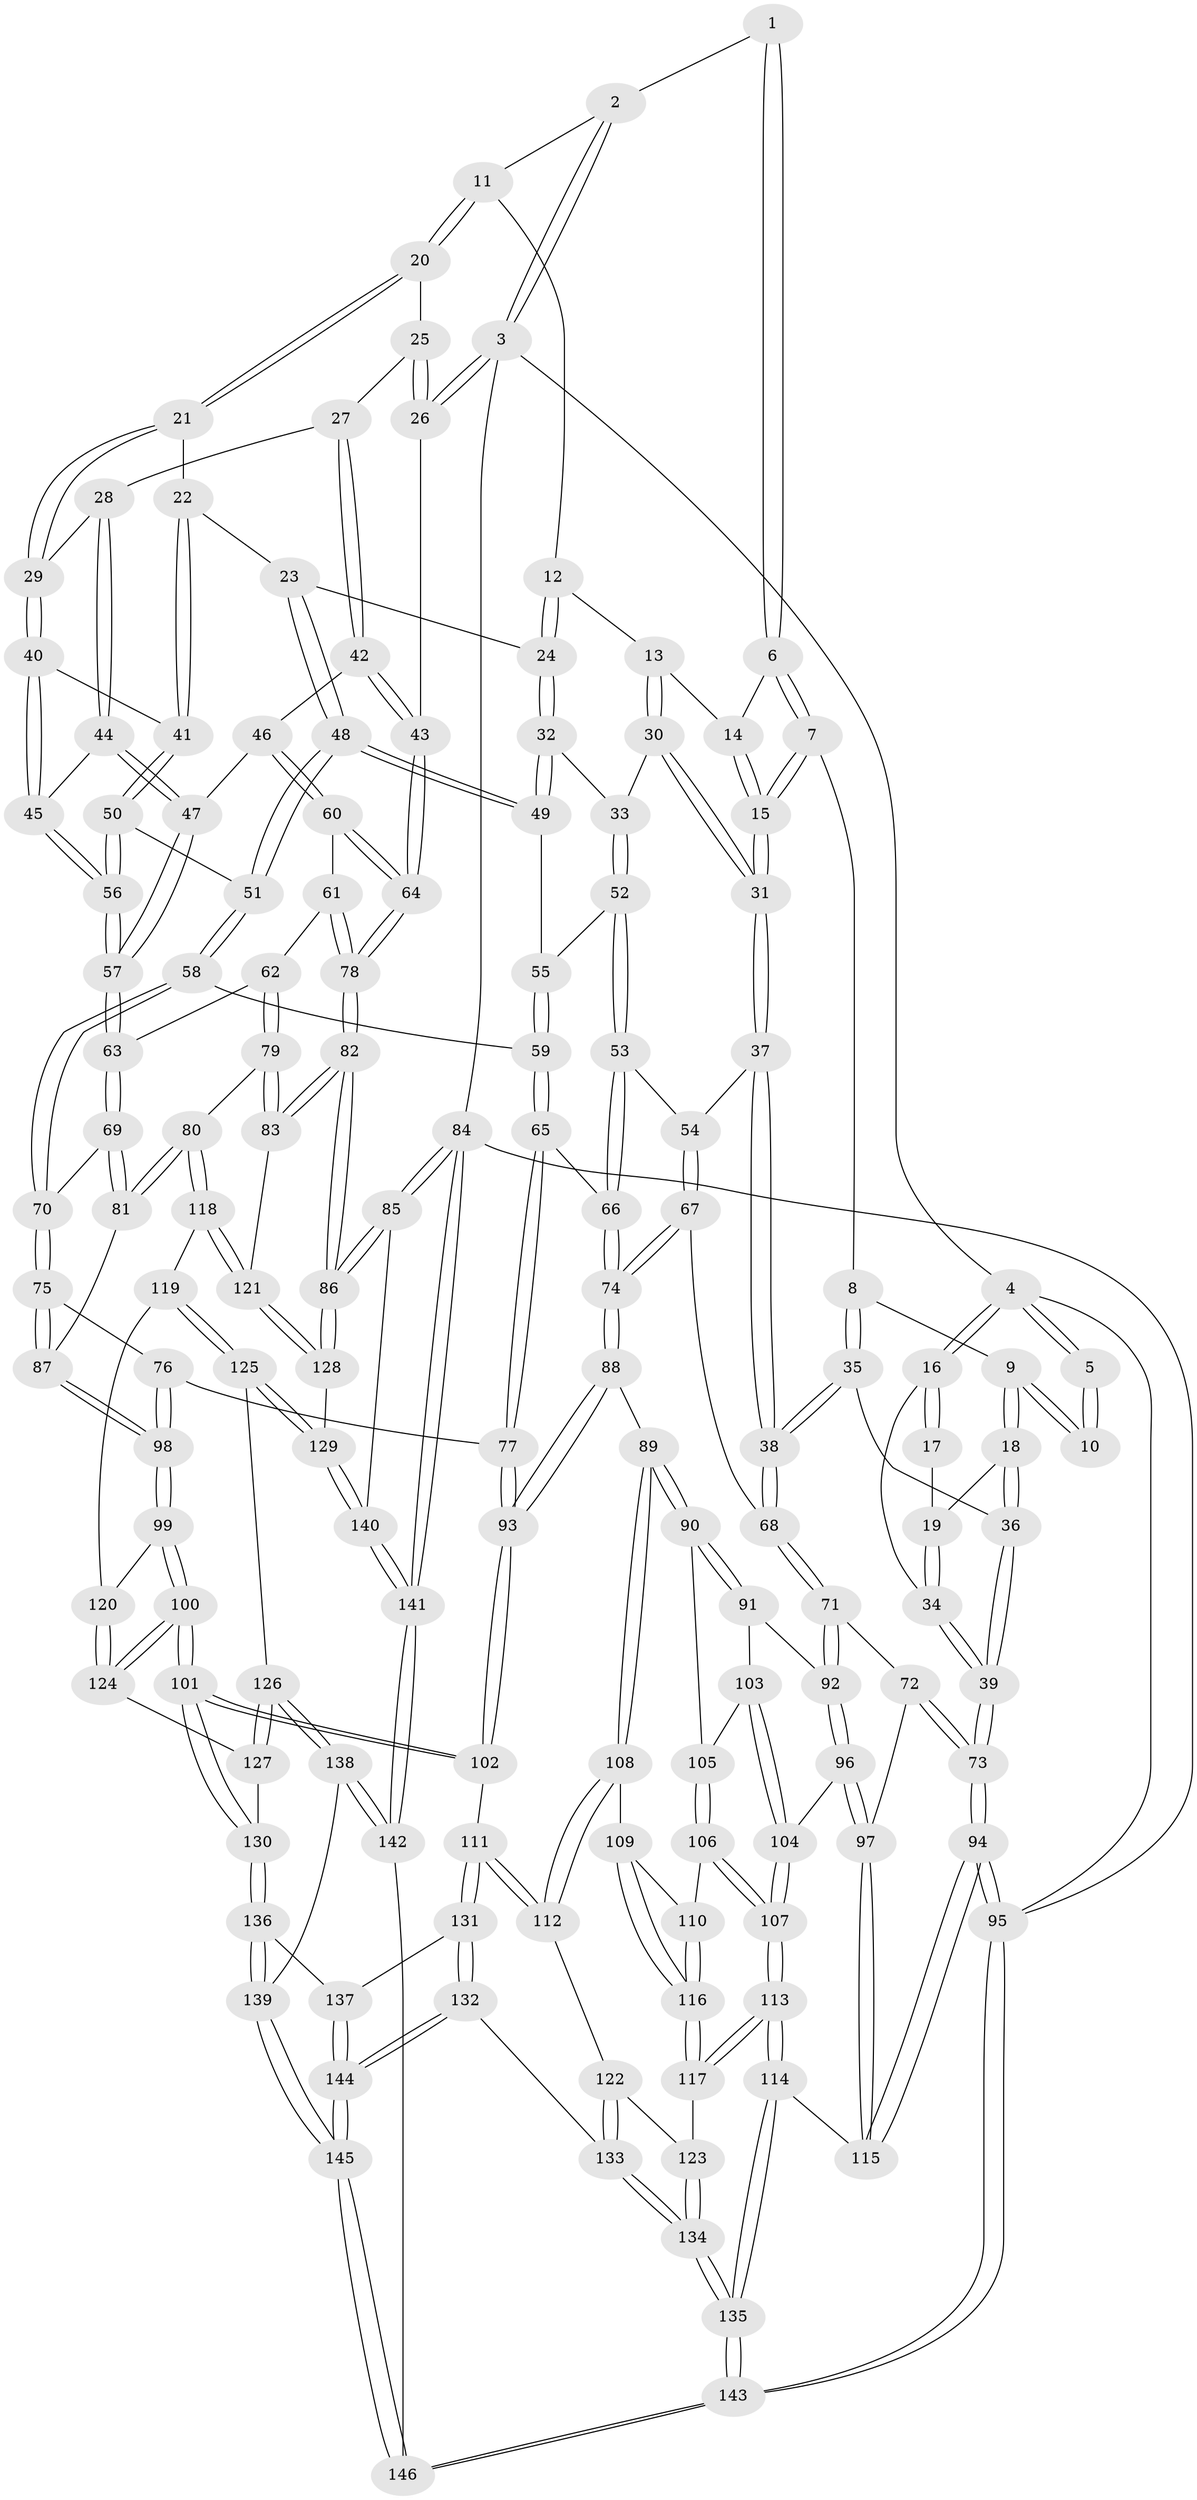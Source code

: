 // coarse degree distribution, {4: 0.3333333333333333, 8: 0.00980392156862745, 2: 0.00980392156862745, 5: 0.39215686274509803, 3: 0.0784313725490196, 7: 0.0196078431372549, 6: 0.1568627450980392}
// Generated by graph-tools (version 1.1) at 2025/21/03/04/25 18:21:12]
// undirected, 146 vertices, 362 edges
graph export_dot {
graph [start="1"]
  node [color=gray90,style=filled];
  1 [pos="+0.3396959106016298+0"];
  2 [pos="+0.6182268671663278+0"];
  3 [pos="+1+0"];
  4 [pos="+0+0"];
  5 [pos="+0.2726167065145217+0"];
  6 [pos="+0.36248614305557614+0"];
  7 [pos="+0.21939445263268326+0.1798492986644788"];
  8 [pos="+0.18758027366269228+0.16686617205871462"];
  9 [pos="+0.16163153152467874+0.15164340569236254"];
  10 [pos="+0.13221104924434318+0.09061757093818197"];
  11 [pos="+0.6321274674218125+0.10227540304827624"];
  12 [pos="+0.613387636811455+0.11308932510461107"];
  13 [pos="+0.46051403528061585+0.1414472824699011"];
  14 [pos="+0.3979979256277062+0.07329549215275001"];
  15 [pos="+0.2751292834146979+0.24275368191367952"];
  16 [pos="+0+0"];
  17 [pos="+0.038205151305016095+0.08952826156637694"];
  18 [pos="+0.08425414801147002+0.2266532697732331"];
  19 [pos="+0.03162612100932254+0.19945045789900304"];
  20 [pos="+0.6535205729160661+0.11738796669006703"];
  21 [pos="+0.6726101810674747+0.22452565472504957"];
  22 [pos="+0.6695473988337548+0.23522599485474935"];
  23 [pos="+0.6106645941052377+0.2782879403895381"];
  24 [pos="+0.5661494905648323+0.24888762903832612"];
  25 [pos="+0.7536926755257694+0.12868259967194956"];
  26 [pos="+1+0"];
  27 [pos="+0.8084902755669622+0.2202874660586437"];
  28 [pos="+0.7977770842211744+0.24254566161966903"];
  29 [pos="+0.7641774031740295+0.2492877716812759"];
  30 [pos="+0.4466093649075553+0.23419999291249696"];
  31 [pos="+0.28631980866712226+0.27206359033906174"];
  32 [pos="+0.5206702286147256+0.2656102534849079"];
  33 [pos="+0.46079467970891813+0.25229470800344694"];
  34 [pos="+0+0.289191352558843"];
  35 [pos="+0.10828616819370805+0.369008572665292"];
  36 [pos="+0.07735977965348284+0.3592280223706167"];
  37 [pos="+0.28565373606356725+0.2747597826232222"];
  38 [pos="+0.16917557115422754+0.39582441068755264"];
  39 [pos="+0+0.4080709810576221"];
  40 [pos="+0.7071797146543704+0.3033547705215258"];
  41 [pos="+0.6967796383322348+0.3047613119885713"];
  42 [pos="+0.9735684634185346+0.19009733193176687"];
  43 [pos="+1+0"];
  44 [pos="+0.8034990034973577+0.27750455020111015"];
  45 [pos="+0.762628582424042+0.32868294577787116"];
  46 [pos="+0.9067704414412032+0.3336967428218693"];
  47 [pos="+0.849750044287182+0.3270538923426529"];
  48 [pos="+0.6198555476384129+0.35237198718853446"];
  49 [pos="+0.5573103661804013+0.34752602002421923"];
  50 [pos="+0.6581291129636032+0.36116214728085483"];
  51 [pos="+0.6392067067560917+0.3683200075110599"];
  52 [pos="+0.4530736919032613+0.34848124707946493"];
  53 [pos="+0.41840540327900305+0.40722915954967587"];
  54 [pos="+0.36196822347576296+0.3663340623764646"];
  55 [pos="+0.5458875872708984+0.35573055303782775"];
  56 [pos="+0.7651844954474916+0.3941061291032062"];
  57 [pos="+0.7800711139686618+0.4113793328011263"];
  58 [pos="+0.6319809650932248+0.4172085310961962"];
  59 [pos="+0.5152313209424211+0.45398796233000777"];
  60 [pos="+0.9270302318126966+0.3876593622137888"];
  61 [pos="+0.8922653415921425+0.45083377250220386"];
  62 [pos="+0.8750187978968804+0.46142166658561856"];
  63 [pos="+0.7898410778702311+0.4479595884287918"];
  64 [pos="+1+0.39766695129453616"];
  65 [pos="+0.4958224932797176+0.4708332920771792"];
  66 [pos="+0.42952767089151894+0.4621200079277105"];
  67 [pos="+0.25167863240589206+0.4602853839040863"];
  68 [pos="+0.18781561767326627+0.4443881944168041"];
  69 [pos="+0.7657142602993928+0.4741315801187493"];
  70 [pos="+0.6645528548079228+0.48753168286719073"];
  71 [pos="+0.16919715819192577+0.5086935299765559"];
  72 [pos="+0.062475417150429265+0.5207185444517388"];
  73 [pos="+0+0.4632931542539494"];
  74 [pos="+0.37881317434754375+0.5175144894171501"];
  75 [pos="+0.6398835527685119+0.5329755505668321"];
  76 [pos="+0.5973088602396435+0.5496702401771687"];
  77 [pos="+0.550206764108695+0.5340644666324011"];
  78 [pos="+1+0.6115115845453357"];
  79 [pos="+0.8915133366070014+0.6200009106851672"];
  80 [pos="+0.7866026754762497+0.6384864557576544"];
  81 [pos="+0.7838949645162654+0.6351101395304612"];
  82 [pos="+1+0.7048624734701642"];
  83 [pos="+0.940356672880125+0.6384278679894342"];
  84 [pos="+1+1"];
  85 [pos="+1+0.8667040373013283"];
  86 [pos="+1+0.7250315777858792"];
  87 [pos="+0.7006669469693358+0.6006925841590488"];
  88 [pos="+0.3723966713605723+0.6005157755210231"];
  89 [pos="+0.32084648344236505+0.6238932382781757"];
  90 [pos="+0.25445706911290883+0.6064701621564932"];
  91 [pos="+0.21861917523089985+0.5864062677133515"];
  92 [pos="+0.17076674608870804+0.5418562946208015"];
  93 [pos="+0.4491083957767079+0.6689069484203141"];
  94 [pos="+0+0.6720548777989004"];
  95 [pos="+0+1"];
  96 [pos="+0.08860931516185393+0.6446773092807588"];
  97 [pos="+0.06333675827530812+0.6479580266282488"];
  98 [pos="+0.5863449716456302+0.6900015032718061"];
  99 [pos="+0.5823608403681019+0.7008119362881043"];
  100 [pos="+0.5379977947370785+0.7253511704340736"];
  101 [pos="+0.5062590218804585+0.742292768459669"];
  102 [pos="+0.48426648037072834+0.7319480032104297"];
  103 [pos="+0.1919069110487368+0.6522560369840725"];
  104 [pos="+0.09903796254277931+0.6536181030405327"];
  105 [pos="+0.20813020126378085+0.683427522826932"];
  106 [pos="+0.20762885066720022+0.6995076563524144"];
  107 [pos="+0.15921533351430314+0.7247235163442683"];
  108 [pos="+0.28483289023558883+0.7059852768980768"];
  109 [pos="+0.2830213445154661+0.7063290071000278"];
  110 [pos="+0.2202872574914755+0.702315563925469"];
  111 [pos="+0.37396879343417616+0.7926742860259938"];
  112 [pos="+0.3229388998464217+0.7852256384880745"];
  113 [pos="+0.15673304153809767+0.7918743969192312"];
  114 [pos="+0.11721802794585598+0.8363418765262396"];
  115 [pos="+0+0.6876307285674625"];
  116 [pos="+0.22955309223453974+0.7637233354107822"];
  117 [pos="+0.21350824674001184+0.7925464758539023"];
  118 [pos="+0.7774040953066507+0.6626636758186275"];
  119 [pos="+0.714433427924726+0.7255501177719749"];
  120 [pos="+0.6793999350682774+0.7247442514999953"];
  121 [pos="+0.8393818614147924+0.775050271697307"];
  122 [pos="+0.2943835315830173+0.8057537946228698"];
  123 [pos="+0.2673628644664476+0.8148577607656267"];
  124 [pos="+0.6548097862594624+0.794576379964754"];
  125 [pos="+0.7413770713284098+0.8316570701659868"];
  126 [pos="+0.6947726074988682+0.8527814544542771"];
  127 [pos="+0.6507338724753217+0.8121916452117354"];
  128 [pos="+0.8441595642534828+0.7929293510786218"];
  129 [pos="+0.8063090422176074+0.8604654443052119"];
  130 [pos="+0.5245586394770619+0.7990044495511579"];
  131 [pos="+0.37430780425038557+0.8212185699434684"];
  132 [pos="+0.35809378744016745+0.9195164900159016"];
  133 [pos="+0.32153661751563756+0.9228918505088561"];
  134 [pos="+0.220601750813829+0.9627579598377733"];
  135 [pos="+0.12503240349355935+1"];
  136 [pos="+0.5268930051087541+0.8196588330732709"];
  137 [pos="+0.4546737118420162+0.9045651202924843"];
  138 [pos="+0.6365727261024313+0.9203793738037878"];
  139 [pos="+0.5735564800778402+0.8844084665353407"];
  140 [pos="+0.8092214913778001+0.8668302996073143"];
  141 [pos="+0.818097044922177+1"];
  142 [pos="+0.7517723994492932+1"];
  143 [pos="+0+1"];
  144 [pos="+0.42305947399644983+0.9609837852946568"];
  145 [pos="+0.4575361841739421+1"];
  146 [pos="+0.47322354614187534+1"];
  1 -- 2;
  1 -- 6;
  1 -- 6;
  2 -- 3;
  2 -- 3;
  2 -- 11;
  3 -- 4;
  3 -- 26;
  3 -- 26;
  3 -- 84;
  4 -- 5;
  4 -- 5;
  4 -- 16;
  4 -- 16;
  4 -- 95;
  5 -- 10;
  5 -- 10;
  6 -- 7;
  6 -- 7;
  6 -- 14;
  7 -- 8;
  7 -- 15;
  7 -- 15;
  8 -- 9;
  8 -- 35;
  8 -- 35;
  9 -- 10;
  9 -- 10;
  9 -- 18;
  9 -- 18;
  11 -- 12;
  11 -- 20;
  11 -- 20;
  12 -- 13;
  12 -- 24;
  12 -- 24;
  13 -- 14;
  13 -- 30;
  13 -- 30;
  14 -- 15;
  14 -- 15;
  15 -- 31;
  15 -- 31;
  16 -- 17;
  16 -- 17;
  16 -- 34;
  17 -- 19;
  18 -- 19;
  18 -- 36;
  18 -- 36;
  19 -- 34;
  19 -- 34;
  20 -- 21;
  20 -- 21;
  20 -- 25;
  21 -- 22;
  21 -- 29;
  21 -- 29;
  22 -- 23;
  22 -- 41;
  22 -- 41;
  23 -- 24;
  23 -- 48;
  23 -- 48;
  24 -- 32;
  24 -- 32;
  25 -- 26;
  25 -- 26;
  25 -- 27;
  26 -- 43;
  27 -- 28;
  27 -- 42;
  27 -- 42;
  28 -- 29;
  28 -- 44;
  28 -- 44;
  29 -- 40;
  29 -- 40;
  30 -- 31;
  30 -- 31;
  30 -- 33;
  31 -- 37;
  31 -- 37;
  32 -- 33;
  32 -- 49;
  32 -- 49;
  33 -- 52;
  33 -- 52;
  34 -- 39;
  34 -- 39;
  35 -- 36;
  35 -- 38;
  35 -- 38;
  36 -- 39;
  36 -- 39;
  37 -- 38;
  37 -- 38;
  37 -- 54;
  38 -- 68;
  38 -- 68;
  39 -- 73;
  39 -- 73;
  40 -- 41;
  40 -- 45;
  40 -- 45;
  41 -- 50;
  41 -- 50;
  42 -- 43;
  42 -- 43;
  42 -- 46;
  43 -- 64;
  43 -- 64;
  44 -- 45;
  44 -- 47;
  44 -- 47;
  45 -- 56;
  45 -- 56;
  46 -- 47;
  46 -- 60;
  46 -- 60;
  47 -- 57;
  47 -- 57;
  48 -- 49;
  48 -- 49;
  48 -- 51;
  48 -- 51;
  49 -- 55;
  50 -- 51;
  50 -- 56;
  50 -- 56;
  51 -- 58;
  51 -- 58;
  52 -- 53;
  52 -- 53;
  52 -- 55;
  53 -- 54;
  53 -- 66;
  53 -- 66;
  54 -- 67;
  54 -- 67;
  55 -- 59;
  55 -- 59;
  56 -- 57;
  56 -- 57;
  57 -- 63;
  57 -- 63;
  58 -- 59;
  58 -- 70;
  58 -- 70;
  59 -- 65;
  59 -- 65;
  60 -- 61;
  60 -- 64;
  60 -- 64;
  61 -- 62;
  61 -- 78;
  61 -- 78;
  62 -- 63;
  62 -- 79;
  62 -- 79;
  63 -- 69;
  63 -- 69;
  64 -- 78;
  64 -- 78;
  65 -- 66;
  65 -- 77;
  65 -- 77;
  66 -- 74;
  66 -- 74;
  67 -- 68;
  67 -- 74;
  67 -- 74;
  68 -- 71;
  68 -- 71;
  69 -- 70;
  69 -- 81;
  69 -- 81;
  70 -- 75;
  70 -- 75;
  71 -- 72;
  71 -- 92;
  71 -- 92;
  72 -- 73;
  72 -- 73;
  72 -- 97;
  73 -- 94;
  73 -- 94;
  74 -- 88;
  74 -- 88;
  75 -- 76;
  75 -- 87;
  75 -- 87;
  76 -- 77;
  76 -- 98;
  76 -- 98;
  77 -- 93;
  77 -- 93;
  78 -- 82;
  78 -- 82;
  79 -- 80;
  79 -- 83;
  79 -- 83;
  80 -- 81;
  80 -- 81;
  80 -- 118;
  80 -- 118;
  81 -- 87;
  82 -- 83;
  82 -- 83;
  82 -- 86;
  82 -- 86;
  83 -- 121;
  84 -- 85;
  84 -- 85;
  84 -- 141;
  84 -- 141;
  84 -- 95;
  85 -- 86;
  85 -- 86;
  85 -- 140;
  86 -- 128;
  86 -- 128;
  87 -- 98;
  87 -- 98;
  88 -- 89;
  88 -- 93;
  88 -- 93;
  89 -- 90;
  89 -- 90;
  89 -- 108;
  89 -- 108;
  90 -- 91;
  90 -- 91;
  90 -- 105;
  91 -- 92;
  91 -- 103;
  92 -- 96;
  92 -- 96;
  93 -- 102;
  93 -- 102;
  94 -- 95;
  94 -- 95;
  94 -- 115;
  94 -- 115;
  95 -- 143;
  95 -- 143;
  96 -- 97;
  96 -- 97;
  96 -- 104;
  97 -- 115;
  97 -- 115;
  98 -- 99;
  98 -- 99;
  99 -- 100;
  99 -- 100;
  99 -- 120;
  100 -- 101;
  100 -- 101;
  100 -- 124;
  100 -- 124;
  101 -- 102;
  101 -- 102;
  101 -- 130;
  101 -- 130;
  102 -- 111;
  103 -- 104;
  103 -- 104;
  103 -- 105;
  104 -- 107;
  104 -- 107;
  105 -- 106;
  105 -- 106;
  106 -- 107;
  106 -- 107;
  106 -- 110;
  107 -- 113;
  107 -- 113;
  108 -- 109;
  108 -- 112;
  108 -- 112;
  109 -- 110;
  109 -- 116;
  109 -- 116;
  110 -- 116;
  110 -- 116;
  111 -- 112;
  111 -- 112;
  111 -- 131;
  111 -- 131;
  112 -- 122;
  113 -- 114;
  113 -- 114;
  113 -- 117;
  113 -- 117;
  114 -- 115;
  114 -- 135;
  114 -- 135;
  116 -- 117;
  116 -- 117;
  117 -- 123;
  118 -- 119;
  118 -- 121;
  118 -- 121;
  119 -- 120;
  119 -- 125;
  119 -- 125;
  120 -- 124;
  120 -- 124;
  121 -- 128;
  121 -- 128;
  122 -- 123;
  122 -- 133;
  122 -- 133;
  123 -- 134;
  123 -- 134;
  124 -- 127;
  125 -- 126;
  125 -- 129;
  125 -- 129;
  126 -- 127;
  126 -- 127;
  126 -- 138;
  126 -- 138;
  127 -- 130;
  128 -- 129;
  129 -- 140;
  129 -- 140;
  130 -- 136;
  130 -- 136;
  131 -- 132;
  131 -- 132;
  131 -- 137;
  132 -- 133;
  132 -- 144;
  132 -- 144;
  133 -- 134;
  133 -- 134;
  134 -- 135;
  134 -- 135;
  135 -- 143;
  135 -- 143;
  136 -- 137;
  136 -- 139;
  136 -- 139;
  137 -- 144;
  137 -- 144;
  138 -- 139;
  138 -- 142;
  138 -- 142;
  139 -- 145;
  139 -- 145;
  140 -- 141;
  140 -- 141;
  141 -- 142;
  141 -- 142;
  142 -- 146;
  143 -- 146;
  143 -- 146;
  144 -- 145;
  144 -- 145;
  145 -- 146;
  145 -- 146;
}
